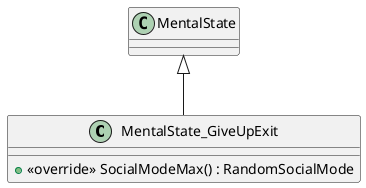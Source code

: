 @startuml
class MentalState_GiveUpExit {
    + <<override>> SocialModeMax() : RandomSocialMode
}
MentalState <|-- MentalState_GiveUpExit
@enduml
